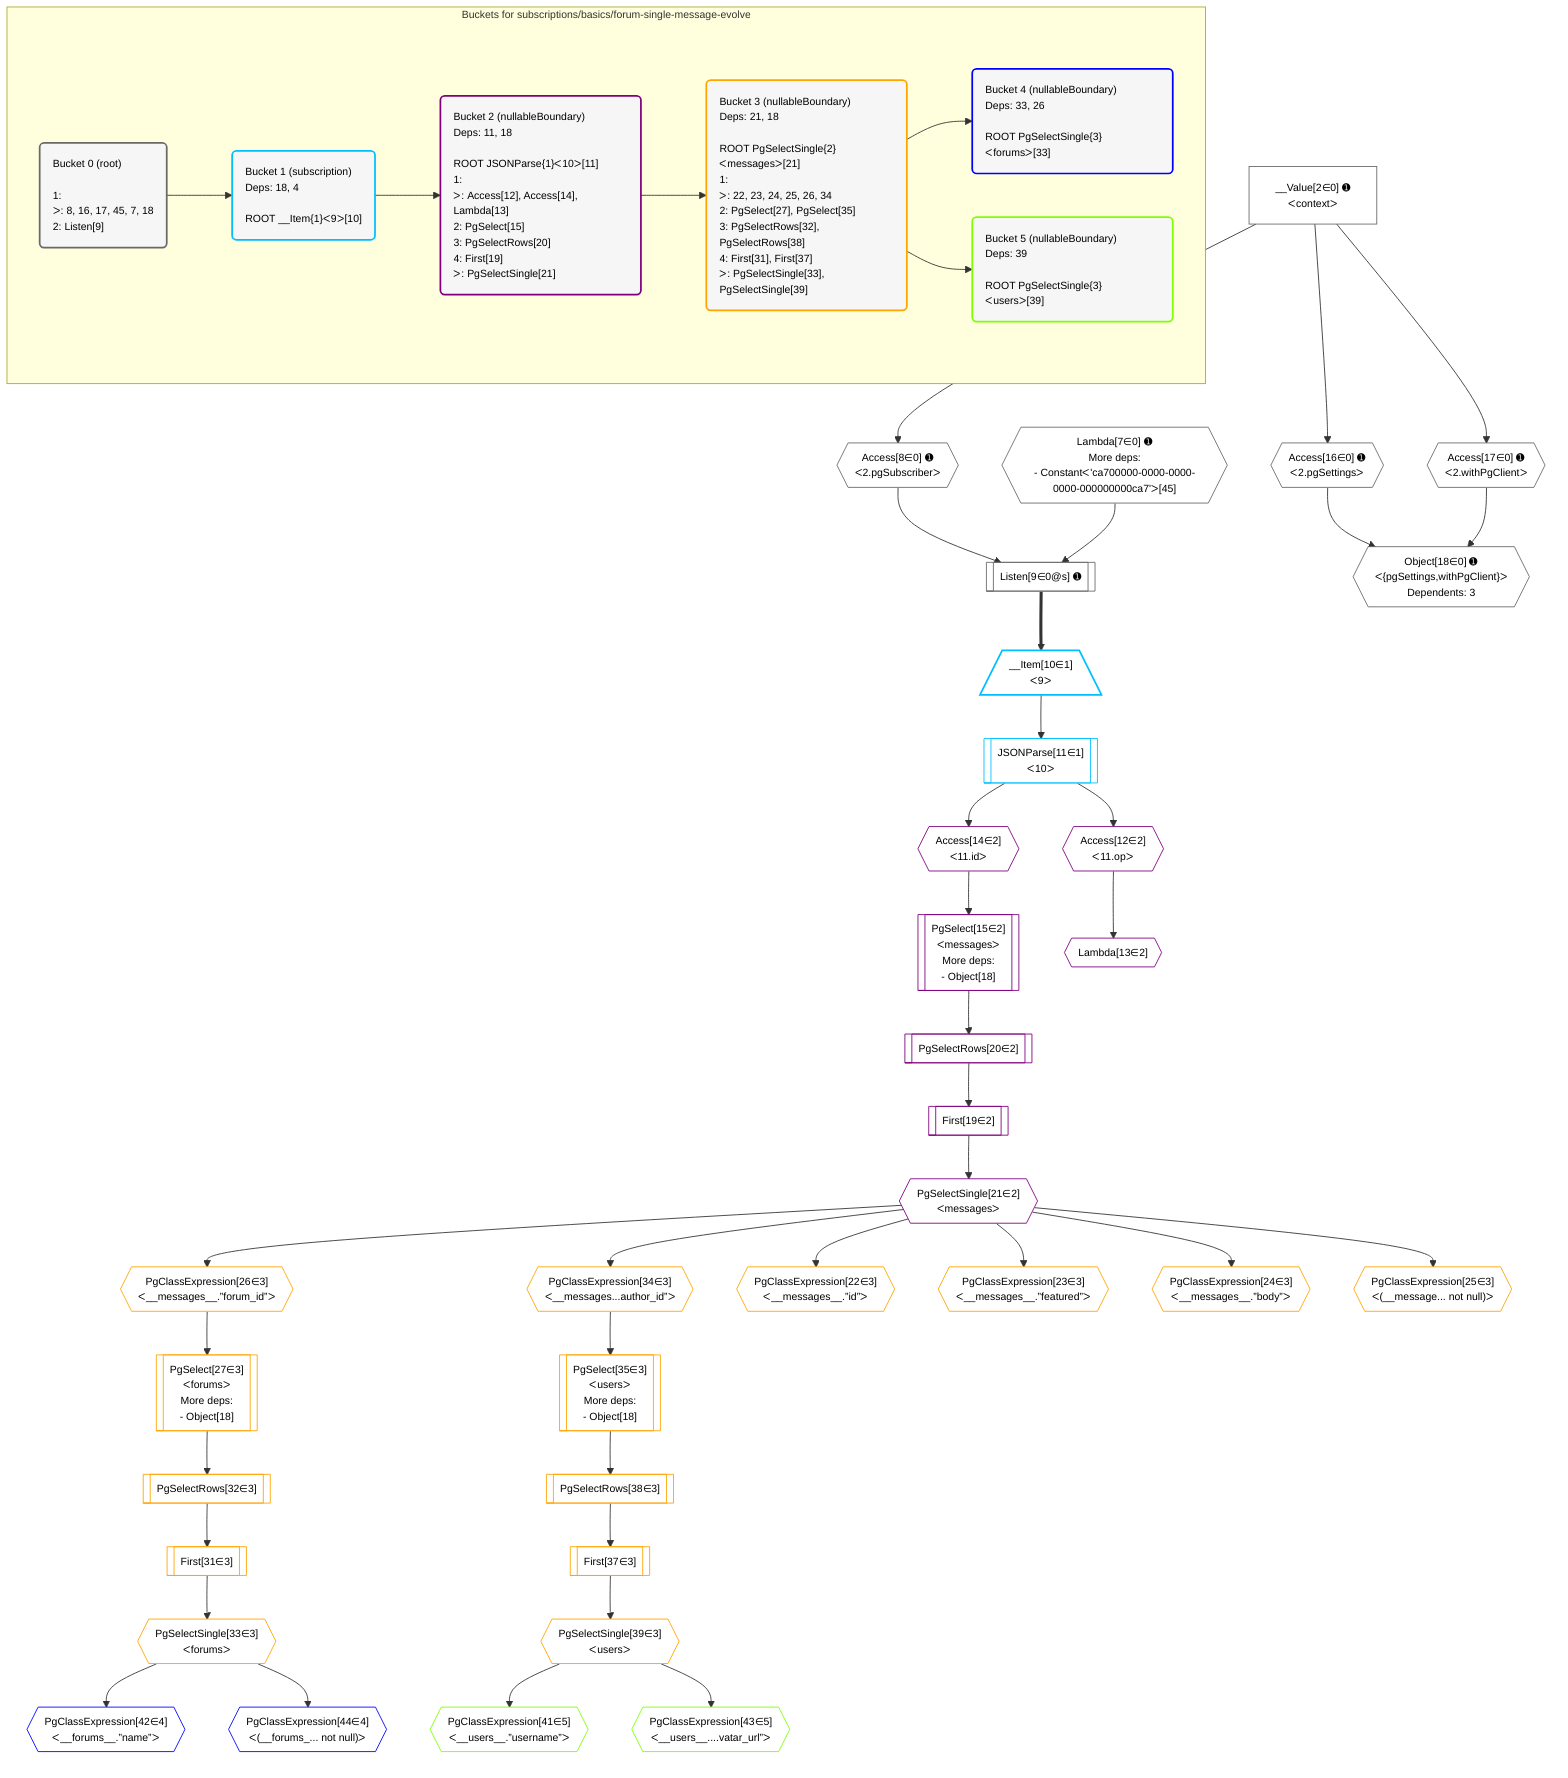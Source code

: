 %%{init: {'themeVariables': { 'fontSize': '12px'}}}%%
graph TD
    classDef path fill:#eee,stroke:#000,color:#000
    classDef plan fill:#fff,stroke-width:1px,color:#000
    classDef itemplan fill:#fff,stroke-width:2px,color:#000
    classDef unbatchedplan fill:#dff,stroke-width:1px,color:#000
    classDef sideeffectplan fill:#fcc,stroke-width:2px,color:#000
    classDef bucket fill:#f6f6f6,color:#000,stroke-width:2px,text-align:left

    subgraph "Buckets for subscriptions/basics/forum-single-message-evolve"
    Bucket0("Bucket 0 (root)<br /><br />1: <br />ᐳ: 8, 16, 17, 45, 7, 18<br />2: Listen[9]"):::bucket
    Bucket1("Bucket 1 (subscription)<br />Deps: 18, 4<br /><br />ROOT __Item{1}ᐸ9ᐳ[10]"):::bucket
    Bucket2("Bucket 2 (nullableBoundary)<br />Deps: 11, 18<br /><br />ROOT JSONParse{1}ᐸ10ᐳ[11]<br />1: <br />ᐳ: Access[12], Access[14], Lambda[13]<br />2: PgSelect[15]<br />3: PgSelectRows[20]<br />4: First[19]<br />ᐳ: PgSelectSingle[21]"):::bucket
    Bucket3("Bucket 3 (nullableBoundary)<br />Deps: 21, 18<br /><br />ROOT PgSelectSingle{2}ᐸmessagesᐳ[21]<br />1: <br />ᐳ: 22, 23, 24, 25, 26, 34<br />2: PgSelect[27], PgSelect[35]<br />3: PgSelectRows[32], PgSelectRows[38]<br />4: First[31], First[37]<br />ᐳ: PgSelectSingle[33], PgSelectSingle[39]"):::bucket
    Bucket4("Bucket 4 (nullableBoundary)<br />Deps: 33, 26<br /><br />ROOT PgSelectSingle{3}ᐸforumsᐳ[33]"):::bucket
    Bucket5("Bucket 5 (nullableBoundary)<br />Deps: 39<br /><br />ROOT PgSelectSingle{3}ᐸusersᐳ[39]"):::bucket
    end
    Bucket0 --> Bucket1
    Bucket1 --> Bucket2
    Bucket2 --> Bucket3
    Bucket3 --> Bucket4 & Bucket5

    %% plan dependencies
    Listen9[["Listen[9∈0@s] ➊"]]:::plan
    Access8{{"Access[8∈0] ➊<br />ᐸ2.pgSubscriberᐳ"}}:::plan
    Lambda7{{"Lambda[7∈0] ➊<br />More deps:<br />- Constantᐸ'ca700000-0000-0000-0000-000000000ca7'ᐳ[45]"}}:::plan
    Access8 & Lambda7 --> Listen9
    Object18{{"Object[18∈0] ➊<br />ᐸ{pgSettings,withPgClient}ᐳ<br />Dependents: 3"}}:::plan
    Access16{{"Access[16∈0] ➊<br />ᐸ2.pgSettingsᐳ"}}:::plan
    Access17{{"Access[17∈0] ➊<br />ᐸ2.withPgClientᐳ"}}:::plan
    Access16 & Access17 --> Object18
    __Value2["__Value[2∈0] ➊<br />ᐸcontextᐳ"]:::plan
    __Value2 --> Access8
    __Value2 --> Access16
    __Value2 --> Access17
    __Item10[/"__Item[10∈1]<br />ᐸ9ᐳ"\]:::itemplan
    Listen9 ==> __Item10
    JSONParse11[["JSONParse[11∈1]<br />ᐸ10ᐳ"]]:::plan
    __Item10 --> JSONParse11
    PgSelect15[["PgSelect[15∈2]<br />ᐸmessagesᐳ<br />More deps:<br />- Object[18]"]]:::plan
    Access14{{"Access[14∈2]<br />ᐸ11.idᐳ"}}:::plan
    Access14 --> PgSelect15
    Access12{{"Access[12∈2]<br />ᐸ11.opᐳ"}}:::plan
    JSONParse11 --> Access12
    Lambda13{{"Lambda[13∈2]"}}:::plan
    Access12 --> Lambda13
    JSONParse11 --> Access14
    First19[["First[19∈2]"]]:::plan
    PgSelectRows20[["PgSelectRows[20∈2]"]]:::plan
    PgSelectRows20 --> First19
    PgSelect15 --> PgSelectRows20
    PgSelectSingle21{{"PgSelectSingle[21∈2]<br />ᐸmessagesᐳ"}}:::plan
    First19 --> PgSelectSingle21
    PgSelect27[["PgSelect[27∈3]<br />ᐸforumsᐳ<br />More deps:<br />- Object[18]"]]:::plan
    PgClassExpression26{{"PgClassExpression[26∈3]<br />ᐸ__messages__.”forum_id”ᐳ"}}:::plan
    PgClassExpression26 --> PgSelect27
    PgSelect35[["PgSelect[35∈3]<br />ᐸusersᐳ<br />More deps:<br />- Object[18]"]]:::plan
    PgClassExpression34{{"PgClassExpression[34∈3]<br />ᐸ__messages...author_id”ᐳ"}}:::plan
    PgClassExpression34 --> PgSelect35
    PgClassExpression22{{"PgClassExpression[22∈3]<br />ᐸ__messages__.”id”ᐳ"}}:::plan
    PgSelectSingle21 --> PgClassExpression22
    PgClassExpression23{{"PgClassExpression[23∈3]<br />ᐸ__messages__.”featured”ᐳ"}}:::plan
    PgSelectSingle21 --> PgClassExpression23
    PgClassExpression24{{"PgClassExpression[24∈3]<br />ᐸ__messages__.”body”ᐳ"}}:::plan
    PgSelectSingle21 --> PgClassExpression24
    PgClassExpression25{{"PgClassExpression[25∈3]<br />ᐸ(__message... not null)ᐳ"}}:::plan
    PgSelectSingle21 --> PgClassExpression25
    PgSelectSingle21 --> PgClassExpression26
    First31[["First[31∈3]"]]:::plan
    PgSelectRows32[["PgSelectRows[32∈3]"]]:::plan
    PgSelectRows32 --> First31
    PgSelect27 --> PgSelectRows32
    PgSelectSingle33{{"PgSelectSingle[33∈3]<br />ᐸforumsᐳ"}}:::plan
    First31 --> PgSelectSingle33
    PgSelectSingle21 --> PgClassExpression34
    First37[["First[37∈3]"]]:::plan
    PgSelectRows38[["PgSelectRows[38∈3]"]]:::plan
    PgSelectRows38 --> First37
    PgSelect35 --> PgSelectRows38
    PgSelectSingle39{{"PgSelectSingle[39∈3]<br />ᐸusersᐳ"}}:::plan
    First37 --> PgSelectSingle39
    PgClassExpression42{{"PgClassExpression[42∈4]<br />ᐸ__forums__.”name”ᐳ"}}:::plan
    PgSelectSingle33 --> PgClassExpression42
    PgClassExpression44{{"PgClassExpression[44∈4]<br />ᐸ(__forums_... not null)ᐳ"}}:::plan
    PgSelectSingle33 --> PgClassExpression44
    PgClassExpression41{{"PgClassExpression[41∈5]<br />ᐸ__users__.”username”ᐳ"}}:::plan
    PgSelectSingle39 --> PgClassExpression41
    PgClassExpression43{{"PgClassExpression[43∈5]<br />ᐸ__users__....vatar_url”ᐳ"}}:::plan
    PgSelectSingle39 --> PgClassExpression43

    %% define steps
    classDef bucket0 stroke:#696969
    class Bucket0,__Value2,Lambda7,Access8,Listen9,Access16,Access17,Object18 bucket0
    classDef bucket1 stroke:#00bfff
    class Bucket1,__Item10,JSONParse11 bucket1
    classDef bucket2 stroke:#7f007f
    class Bucket2,Access12,Lambda13,Access14,PgSelect15,First19,PgSelectRows20,PgSelectSingle21 bucket2
    classDef bucket3 stroke:#ffa500
    class Bucket3,PgClassExpression22,PgClassExpression23,PgClassExpression24,PgClassExpression25,PgClassExpression26,PgSelect27,First31,PgSelectRows32,PgSelectSingle33,PgClassExpression34,PgSelect35,First37,PgSelectRows38,PgSelectSingle39 bucket3
    classDef bucket4 stroke:#0000ff
    class Bucket4,PgClassExpression42,PgClassExpression44 bucket4
    classDef bucket5 stroke:#7fff00
    class Bucket5,PgClassExpression41,PgClassExpression43 bucket5